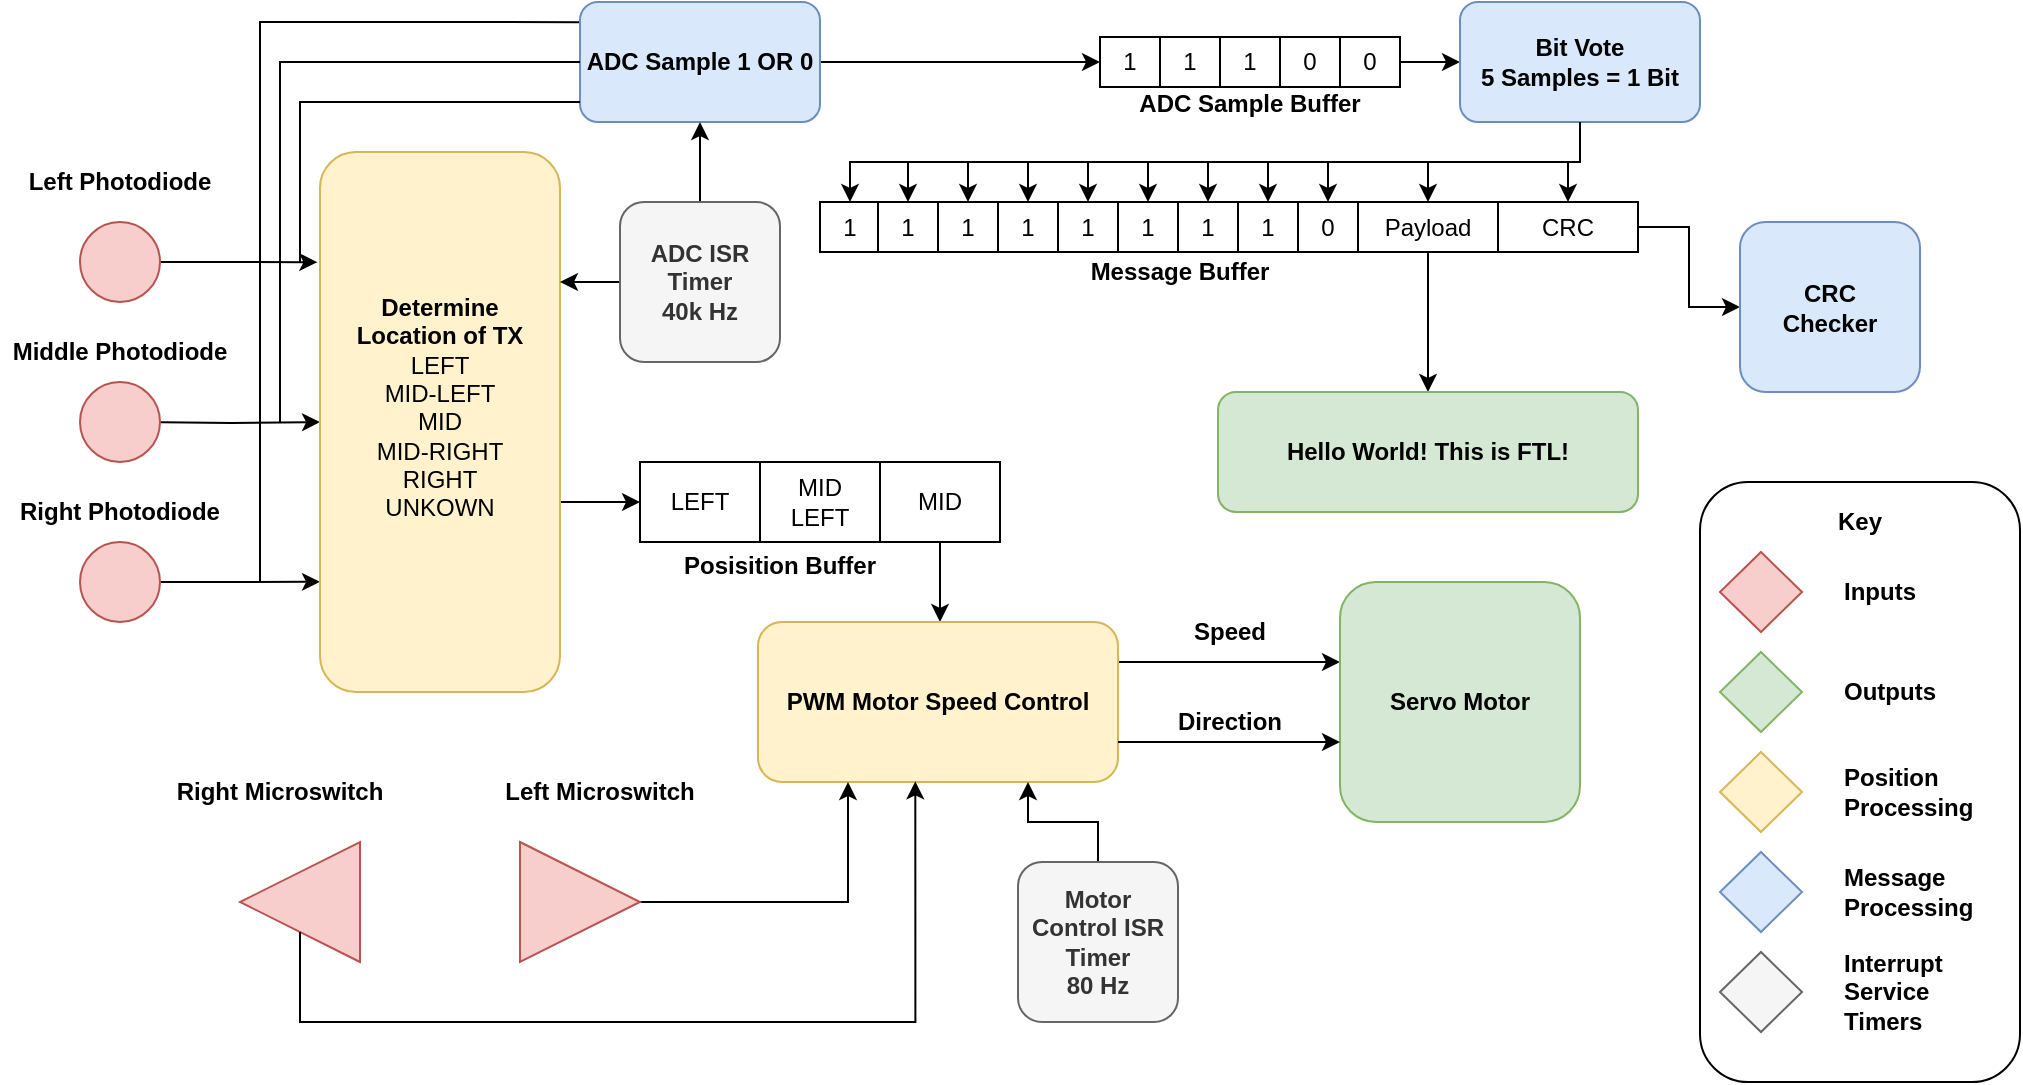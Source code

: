 <mxfile version="25.0.3">
  <diagram name="Page-1" id="uJWA0XU8A8i6pRbWtTfs">
    <mxGraphModel dx="936" dy="588" grid="1" gridSize="10" guides="1" tooltips="1" connect="1" arrows="1" fold="1" page="1" pageScale="1" pageWidth="850" pageHeight="1100" math="0" shadow="0">
      <root>
        <mxCell id="0" />
        <mxCell id="1" parent="0" />
        <mxCell id="qYzG8PUJJpeO185bwS53-140" value="" style="rounded=1;whiteSpace=wrap;html=1;" parent="1" vertex="1">
          <mxGeometry x="890" y="290" width="160" height="300" as="geometry" />
        </mxCell>
        <mxCell id="qYzG8PUJJpeO185bwS53-11" value="" style="edgeStyle=orthogonalEdgeStyle;rounded=0;orthogonalLoop=1;jettySize=auto;html=1;entryX=0;entryY=0.5;entryDx=0;entryDy=0;" parent="1" target="qYzG8PUJJpeO185bwS53-14" edge="1">
          <mxGeometry relative="1" as="geometry">
            <mxPoint x="110" y="260.0" as="sourcePoint" />
            <mxPoint x="190.26" y="240.0" as="targetPoint" />
          </mxGeometry>
        </mxCell>
        <mxCell id="qYzG8PUJJpeO185bwS53-3" value="" style="ellipse;whiteSpace=wrap;html=1;aspect=fixed;fillColor=#f8cecc;strokeColor=#b85450;" parent="1" vertex="1">
          <mxGeometry x="80" y="240" width="40" height="40" as="geometry" />
        </mxCell>
        <mxCell id="qYzG8PUJJpeO185bwS53-12" value="" style="edgeStyle=orthogonalEdgeStyle;rounded=0;orthogonalLoop=1;jettySize=auto;html=1;entryX=0;entryY=0.796;entryDx=0;entryDy=0;entryPerimeter=0;" parent="1" source="qYzG8PUJJpeO185bwS53-5" target="qYzG8PUJJpeO185bwS53-14" edge="1">
          <mxGeometry relative="1" as="geometry">
            <Array as="points" />
          </mxGeometry>
        </mxCell>
        <mxCell id="qYzG8PUJJpeO185bwS53-5" value="" style="ellipse;whiteSpace=wrap;html=1;aspect=fixed;fillColor=#f8cecc;strokeColor=#b85450;" parent="1" vertex="1">
          <mxGeometry x="80" y="320" width="40" height="40" as="geometry" />
        </mxCell>
        <mxCell id="qYzG8PUJJpeO185bwS53-10" value="" style="edgeStyle=orthogonalEdgeStyle;rounded=0;orthogonalLoop=1;jettySize=auto;html=1;entryX=-0.011;entryY=0.204;entryDx=0;entryDy=0;entryPerimeter=0;" parent="1" source="qYzG8PUJJpeO185bwS53-7" target="qYzG8PUJJpeO185bwS53-14" edge="1">
          <mxGeometry relative="1" as="geometry">
            <Array as="points" />
          </mxGeometry>
        </mxCell>
        <mxCell id="qYzG8PUJJpeO185bwS53-7" value="" style="ellipse;whiteSpace=wrap;html=1;aspect=fixed;fillColor=#f8cecc;strokeColor=#b85450;" parent="1" vertex="1">
          <mxGeometry x="80" y="160" width="40" height="40" as="geometry" />
        </mxCell>
        <mxCell id="qYzG8PUJJpeO185bwS53-98" style="edgeStyle=orthogonalEdgeStyle;rounded=0;orthogonalLoop=1;jettySize=auto;html=1;entryX=0;entryY=0.5;entryDx=0;entryDy=0;" parent="1" source="qYzG8PUJJpeO185bwS53-14" target="qYzG8PUJJpeO185bwS53-91" edge="1">
          <mxGeometry relative="1" as="geometry">
            <Array as="points">
              <mxPoint x="330" y="300" />
              <mxPoint x="330" y="300" />
            </Array>
          </mxGeometry>
        </mxCell>
        <mxCell id="qYzG8PUJJpeO185bwS53-14" value="&lt;div&gt;&lt;b&gt;Determine&lt;/b&gt;&lt;/div&gt;&lt;div&gt;&lt;b&gt;Location of TX&lt;/b&gt;&lt;/div&gt;&lt;div&gt;LEFT&lt;/div&gt;&lt;div&gt;MID-LEFT&lt;/div&gt;&lt;div&gt;MID&lt;br&gt;MID-RIGHT&lt;/div&gt;&lt;div&gt;RIGHT&lt;/div&gt;&lt;div&gt;UNKOWN&lt;/div&gt;&lt;div&gt;&lt;br&gt;&lt;/div&gt;" style="rounded=1;whiteSpace=wrap;html=1;fillColor=#fff2cc;strokeColor=#d6b656;" parent="1" vertex="1">
          <mxGeometry x="200" y="125" width="120" height="270" as="geometry" />
        </mxCell>
        <mxCell id="qYzG8PUJJpeO185bwS53-22" value="" style="endArrow=none;html=1;rounded=0;" parent="1" edge="1">
          <mxGeometry width="50" height="50" relative="1" as="geometry">
            <mxPoint x="170" y="340" as="sourcePoint" />
            <mxPoint x="170" y="260" as="targetPoint" />
          </mxGeometry>
        </mxCell>
        <mxCell id="qYzG8PUJJpeO185bwS53-23" value="" style="endArrow=none;html=1;rounded=0;entryX=0.004;entryY=0.168;entryDx=0;entryDy=0;entryPerimeter=0;" parent="1" target="qYzG8PUJJpeO185bwS53-36" edge="1">
          <mxGeometry width="50" height="50" relative="1" as="geometry">
            <mxPoint x="170" y="260" as="sourcePoint" />
            <mxPoint x="170" y="180" as="targetPoint" />
            <Array as="points">
              <mxPoint x="170" y="60" />
            </Array>
          </mxGeometry>
        </mxCell>
        <mxCell id="qYzG8PUJJpeO185bwS53-24" value="" style="endArrow=none;html=1;rounded=0;" parent="1" edge="1">
          <mxGeometry width="50" height="50" relative="1" as="geometry">
            <mxPoint x="180" y="260" as="sourcePoint" />
            <mxPoint x="180" y="180" as="targetPoint" />
          </mxGeometry>
        </mxCell>
        <mxCell id="qYzG8PUJJpeO185bwS53-46" value="" style="edgeStyle=orthogonalEdgeStyle;rounded=0;orthogonalLoop=1;jettySize=auto;html=1;entryX=0;entryY=0.5;entryDx=0;entryDy=0;" parent="1" source="qYzG8PUJJpeO185bwS53-36" target="qYzG8PUJJpeO185bwS53-40" edge="1">
          <mxGeometry relative="1" as="geometry" />
        </mxCell>
        <mxCell id="qYzG8PUJJpeO185bwS53-36" value="&lt;b&gt;ADC Sample 1 OR 0&lt;/b&gt;" style="rounded=1;whiteSpace=wrap;html=1;fillColor=#dae8fc;strokeColor=#6c8ebf;" parent="1" vertex="1">
          <mxGeometry x="330" y="50" width="120" height="60" as="geometry" />
        </mxCell>
        <mxCell id="qYzG8PUJJpeO185bwS53-38" value="" style="endArrow=none;html=1;rounded=0;" parent="1" edge="1">
          <mxGeometry width="50" height="50" relative="1" as="geometry">
            <mxPoint x="180" y="180" as="sourcePoint" />
            <mxPoint x="330" y="80" as="targetPoint" />
            <Array as="points">
              <mxPoint x="180" y="80" />
            </Array>
          </mxGeometry>
        </mxCell>
        <mxCell id="qYzG8PUJJpeO185bwS53-39" value="" style="endArrow=none;html=1;rounded=0;" parent="1" edge="1">
          <mxGeometry width="50" height="50" relative="1" as="geometry">
            <mxPoint x="190" y="180" as="sourcePoint" />
            <mxPoint x="330" y="100" as="targetPoint" />
            <Array as="points">
              <mxPoint x="190" y="100" />
            </Array>
          </mxGeometry>
        </mxCell>
        <mxCell id="qYzG8PUJJpeO185bwS53-40" value="1" style="rounded=0;whiteSpace=wrap;html=1;" parent="1" vertex="1">
          <mxGeometry x="590" y="67.5" width="30" height="25" as="geometry" />
        </mxCell>
        <mxCell id="qYzG8PUJJpeO185bwS53-41" value="1" style="rounded=0;whiteSpace=wrap;html=1;" parent="1" vertex="1">
          <mxGeometry x="620" y="67.5" width="30" height="25" as="geometry" />
        </mxCell>
        <mxCell id="qYzG8PUJJpeO185bwS53-43" value="1" style="rounded=0;whiteSpace=wrap;html=1;" parent="1" vertex="1">
          <mxGeometry x="650" y="67.5" width="30" height="25" as="geometry" />
        </mxCell>
        <mxCell id="qYzG8PUJJpeO185bwS53-44" value="0" style="rounded=0;whiteSpace=wrap;html=1;" parent="1" vertex="1">
          <mxGeometry x="680" y="67.5" width="30" height="25" as="geometry" />
        </mxCell>
        <mxCell id="qYzG8PUJJpeO185bwS53-48" value="" style="edgeStyle=orthogonalEdgeStyle;rounded=0;orthogonalLoop=1;jettySize=auto;html=1;" parent="1" source="qYzG8PUJJpeO185bwS53-45" target="qYzG8PUJJpeO185bwS53-47" edge="1">
          <mxGeometry relative="1" as="geometry" />
        </mxCell>
        <mxCell id="qYzG8PUJJpeO185bwS53-45" value="0" style="rounded=0;whiteSpace=wrap;html=1;" parent="1" vertex="1">
          <mxGeometry x="710" y="67.5" width="30" height="25" as="geometry" />
        </mxCell>
        <mxCell id="qYzG8PUJJpeO185bwS53-73" style="edgeStyle=orthogonalEdgeStyle;rounded=0;orthogonalLoop=1;jettySize=auto;html=1;entryX=0.5;entryY=0;entryDx=0;entryDy=0;" parent="1" source="qYzG8PUJJpeO185bwS53-47" target="qYzG8PUJJpeO185bwS53-56" edge="1">
          <mxGeometry relative="1" as="geometry">
            <Array as="points">
              <mxPoint x="720" y="130" />
              <mxPoint x="395" y="130" />
            </Array>
          </mxGeometry>
        </mxCell>
        <mxCell id="qYzG8PUJJpeO185bwS53-74" style="edgeStyle=orthogonalEdgeStyle;rounded=0;orthogonalLoop=1;jettySize=auto;html=1;entryX=0.5;entryY=0;entryDx=0;entryDy=0;" parent="1" source="qYzG8PUJJpeO185bwS53-47" target="qYzG8PUJJpeO185bwS53-57" edge="1">
          <mxGeometry relative="1" as="geometry">
            <Array as="points">
              <mxPoint x="720" y="130" />
              <mxPoint x="425" y="130" />
            </Array>
          </mxGeometry>
        </mxCell>
        <mxCell id="qYzG8PUJJpeO185bwS53-75" style="edgeStyle=orthogonalEdgeStyle;rounded=0;orthogonalLoop=1;jettySize=auto;html=1;entryX=0.5;entryY=0;entryDx=0;entryDy=0;" parent="1" source="qYzG8PUJJpeO185bwS53-47" target="qYzG8PUJJpeO185bwS53-58" edge="1">
          <mxGeometry relative="1" as="geometry">
            <Array as="points">
              <mxPoint x="720" y="130" />
              <mxPoint x="455" y="130" />
            </Array>
          </mxGeometry>
        </mxCell>
        <mxCell id="qYzG8PUJJpeO185bwS53-76" style="edgeStyle=orthogonalEdgeStyle;rounded=0;orthogonalLoop=1;jettySize=auto;html=1;entryX=0.5;entryY=0;entryDx=0;entryDy=0;" parent="1" source="qYzG8PUJJpeO185bwS53-47" target="qYzG8PUJJpeO185bwS53-59" edge="1">
          <mxGeometry relative="1" as="geometry">
            <Array as="points">
              <mxPoint x="720" y="130" />
              <mxPoint x="485" y="130" />
            </Array>
          </mxGeometry>
        </mxCell>
        <mxCell id="qYzG8PUJJpeO185bwS53-77" style="edgeStyle=orthogonalEdgeStyle;rounded=0;orthogonalLoop=1;jettySize=auto;html=1;entryX=0.5;entryY=0;entryDx=0;entryDy=0;" parent="1" source="qYzG8PUJJpeO185bwS53-47" target="qYzG8PUJJpeO185bwS53-61" edge="1">
          <mxGeometry relative="1" as="geometry">
            <Array as="points">
              <mxPoint x="720" y="130" />
              <mxPoint x="515" y="130" />
            </Array>
          </mxGeometry>
        </mxCell>
        <mxCell id="qYzG8PUJJpeO185bwS53-79" style="edgeStyle=orthogonalEdgeStyle;rounded=0;orthogonalLoop=1;jettySize=auto;html=1;entryX=0.5;entryY=0;entryDx=0;entryDy=0;" parent="1" source="qYzG8PUJJpeO185bwS53-47" target="qYzG8PUJJpeO185bwS53-62" edge="1">
          <mxGeometry relative="1" as="geometry">
            <Array as="points">
              <mxPoint x="720" y="130" />
              <mxPoint x="545" y="130" />
            </Array>
          </mxGeometry>
        </mxCell>
        <mxCell id="qYzG8PUJJpeO185bwS53-80" style="edgeStyle=orthogonalEdgeStyle;rounded=0;orthogonalLoop=1;jettySize=auto;html=1;entryX=0.5;entryY=0;entryDx=0;entryDy=0;" parent="1" source="qYzG8PUJJpeO185bwS53-47" target="qYzG8PUJJpeO185bwS53-63" edge="1">
          <mxGeometry relative="1" as="geometry">
            <Array as="points">
              <mxPoint x="720" y="130" />
              <mxPoint x="575" y="130" />
            </Array>
          </mxGeometry>
        </mxCell>
        <mxCell id="qYzG8PUJJpeO185bwS53-81" style="edgeStyle=orthogonalEdgeStyle;rounded=0;orthogonalLoop=1;jettySize=auto;html=1;entryX=0.5;entryY=0;entryDx=0;entryDy=0;" parent="1" source="qYzG8PUJJpeO185bwS53-47" target="qYzG8PUJJpeO185bwS53-64" edge="1">
          <mxGeometry relative="1" as="geometry">
            <Array as="points">
              <mxPoint x="720" y="130" />
              <mxPoint x="605" y="130" />
            </Array>
          </mxGeometry>
        </mxCell>
        <mxCell id="qYzG8PUJJpeO185bwS53-82" style="edgeStyle=orthogonalEdgeStyle;rounded=0;orthogonalLoop=1;jettySize=auto;html=1;entryX=0.5;entryY=0;entryDx=0;entryDy=0;" parent="1" source="qYzG8PUJJpeO185bwS53-47" target="qYzG8PUJJpeO185bwS53-65" edge="1">
          <mxGeometry relative="1" as="geometry" />
        </mxCell>
        <mxCell id="qYzG8PUJJpeO185bwS53-84" style="edgeStyle=orthogonalEdgeStyle;rounded=0;orthogonalLoop=1;jettySize=auto;html=1;entryX=0.5;entryY=0;entryDx=0;entryDy=0;" parent="1" source="qYzG8PUJJpeO185bwS53-47" target="qYzG8PUJJpeO185bwS53-66" edge="1">
          <mxGeometry relative="1" as="geometry" />
        </mxCell>
        <mxCell id="qYzG8PUJJpeO185bwS53-47" value="&lt;b&gt;Bit Vote&lt;/b&gt;&lt;div&gt;&lt;b&gt;5 Samples = 1 Bit&lt;/b&gt;&lt;/div&gt;" style="rounded=1;whiteSpace=wrap;html=1;fillColor=#dae8fc;strokeColor=#6c8ebf;" parent="1" vertex="1">
          <mxGeometry x="770" y="50" width="120" height="60" as="geometry" />
        </mxCell>
        <mxCell id="qYzG8PUJJpeO185bwS53-55" value="1" style="rounded=0;whiteSpace=wrap;html=1;" parent="1" vertex="1">
          <mxGeometry x="450" y="150" width="30" height="25" as="geometry" />
        </mxCell>
        <mxCell id="qYzG8PUJJpeO185bwS53-56" value="1" style="rounded=0;whiteSpace=wrap;html=1;" parent="1" vertex="1">
          <mxGeometry x="479" y="150" width="30" height="25" as="geometry" />
        </mxCell>
        <mxCell id="qYzG8PUJJpeO185bwS53-57" value="1" style="rounded=0;whiteSpace=wrap;html=1;" parent="1" vertex="1">
          <mxGeometry x="509" y="150" width="30" height="25" as="geometry" />
        </mxCell>
        <mxCell id="qYzG8PUJJpeO185bwS53-58" value="1" style="rounded=0;whiteSpace=wrap;html=1;" parent="1" vertex="1">
          <mxGeometry x="539" y="150" width="30" height="25" as="geometry" />
        </mxCell>
        <mxCell id="qYzG8PUJJpeO185bwS53-59" value="1" style="rounded=0;whiteSpace=wrap;html=1;" parent="1" vertex="1">
          <mxGeometry x="569" y="150" width="30" height="25" as="geometry" />
        </mxCell>
        <mxCell id="qYzG8PUJJpeO185bwS53-60" value="&lt;b&gt;ADC Sample Buffer&lt;/b&gt;" style="text;strokeColor=none;align=center;fillColor=none;html=1;verticalAlign=middle;whiteSpace=wrap;rounded=0;" parent="1" vertex="1">
          <mxGeometry x="605" y="90" width="120" height="22" as="geometry" />
        </mxCell>
        <mxCell id="qYzG8PUJJpeO185bwS53-61" value="1" style="rounded=0;whiteSpace=wrap;html=1;" parent="1" vertex="1">
          <mxGeometry x="599" y="150" width="30" height="25" as="geometry" />
        </mxCell>
        <mxCell id="qYzG8PUJJpeO185bwS53-62" value="1" style="rounded=0;whiteSpace=wrap;html=1;" parent="1" vertex="1">
          <mxGeometry x="629" y="150" width="30" height="25" as="geometry" />
        </mxCell>
        <mxCell id="qYzG8PUJJpeO185bwS53-63" value="1" style="rounded=0;whiteSpace=wrap;html=1;" parent="1" vertex="1">
          <mxGeometry x="659" y="150" width="30" height="25" as="geometry" />
        </mxCell>
        <mxCell id="qYzG8PUJJpeO185bwS53-64" value="0" style="rounded=0;whiteSpace=wrap;html=1;" parent="1" vertex="1">
          <mxGeometry x="689" y="150" width="30" height="25" as="geometry" />
        </mxCell>
        <mxCell id="qYzG8PUJJpeO185bwS53-88" value="" style="edgeStyle=orthogonalEdgeStyle;rounded=0;orthogonalLoop=1;jettySize=auto;html=1;" parent="1" source="qYzG8PUJJpeO185bwS53-65" target="qYzG8PUJJpeO185bwS53-85" edge="1">
          <mxGeometry relative="1" as="geometry" />
        </mxCell>
        <mxCell id="qYzG8PUJJpeO185bwS53-65" value="Payload" style="rounded=0;whiteSpace=wrap;html=1;" parent="1" vertex="1">
          <mxGeometry x="719" y="150" width="70" height="25" as="geometry" />
        </mxCell>
        <mxCell id="qYzG8PUJJpeO185bwS53-102" style="edgeStyle=orthogonalEdgeStyle;rounded=0;orthogonalLoop=1;jettySize=auto;html=1;entryX=0;entryY=0.5;entryDx=0;entryDy=0;" parent="1" source="qYzG8PUJJpeO185bwS53-66" target="qYzG8PUJJpeO185bwS53-101" edge="1">
          <mxGeometry relative="1" as="geometry" />
        </mxCell>
        <mxCell id="qYzG8PUJJpeO185bwS53-66" value="CRC" style="rounded=0;whiteSpace=wrap;html=1;" parent="1" vertex="1">
          <mxGeometry x="789" y="150" width="70" height="25" as="geometry" />
        </mxCell>
        <mxCell id="qYzG8PUJJpeO185bwS53-67" value="" style="endArrow=classic;html=1;rounded=0;exitX=0.5;exitY=1;exitDx=0;exitDy=0;entryX=0.5;entryY=0;entryDx=0;entryDy=0;" parent="1" source="qYzG8PUJJpeO185bwS53-47" target="qYzG8PUJJpeO185bwS53-55" edge="1">
          <mxGeometry width="50" height="50" relative="1" as="geometry">
            <mxPoint x="490" y="230" as="sourcePoint" />
            <mxPoint x="540" y="180" as="targetPoint" />
            <Array as="points">
              <mxPoint x="830" y="130" />
              <mxPoint x="720" y="130" />
              <mxPoint x="465" y="130" />
            </Array>
          </mxGeometry>
        </mxCell>
        <mxCell id="qYzG8PUJJpeO185bwS53-85" value="&lt;b&gt;Hello World! This is FTL!&lt;/b&gt;" style="rounded=1;whiteSpace=wrap;html=1;fillColor=#d5e8d4;strokeColor=#82b366;" parent="1" vertex="1">
          <mxGeometry x="649" y="245" width="210" height="60" as="geometry" />
        </mxCell>
        <mxCell id="qYzG8PUJJpeO185bwS53-90" value="" style="edgeStyle=orthogonalEdgeStyle;rounded=0;orthogonalLoop=1;jettySize=auto;html=1;" parent="1" source="qYzG8PUJJpeO185bwS53-87" target="qYzG8PUJJpeO185bwS53-36" edge="1">
          <mxGeometry relative="1" as="geometry" />
        </mxCell>
        <mxCell id="qYzG8PUJJpeO185bwS53-93" value="" style="edgeStyle=orthogonalEdgeStyle;rounded=0;orthogonalLoop=1;jettySize=auto;html=1;" parent="1" source="qYzG8PUJJpeO185bwS53-87" target="qYzG8PUJJpeO185bwS53-14" edge="1">
          <mxGeometry relative="1" as="geometry">
            <Array as="points">
              <mxPoint x="340" y="190" />
              <mxPoint x="340" y="190" />
            </Array>
          </mxGeometry>
        </mxCell>
        <mxCell id="qYzG8PUJJpeO185bwS53-87" value="&lt;b&gt;ADC ISR Timer&lt;/b&gt;&lt;div&gt;&lt;b&gt;40k Hz&lt;/b&gt;&lt;/div&gt;" style="rounded=1;whiteSpace=wrap;html=1;fillColor=#f5f5f5;fontColor=#333333;strokeColor=#666666;" parent="1" vertex="1">
          <mxGeometry x="350" y="150" width="80" height="80" as="geometry" />
        </mxCell>
        <mxCell id="qYzG8PUJJpeO185bwS53-91" value="LEFT" style="rounded=0;whiteSpace=wrap;html=1;" parent="1" vertex="1">
          <mxGeometry x="360" y="280" width="60" height="40" as="geometry" />
        </mxCell>
        <mxCell id="qYzG8PUJJpeO185bwS53-92" value="&lt;b&gt;Message Buffer&lt;/b&gt;" style="text;strokeColor=none;align=center;fillColor=none;html=1;verticalAlign=middle;whiteSpace=wrap;rounded=0;" parent="1" vertex="1">
          <mxGeometry x="580" y="170" width="100" height="30" as="geometry" />
        </mxCell>
        <mxCell id="qYzG8PUJJpeO185bwS53-103" value="" style="edgeStyle=orthogonalEdgeStyle;rounded=0;orthogonalLoop=1;jettySize=auto;html=1;" parent="1" source="qYzG8PUJJpeO185bwS53-94" target="qYzG8PUJJpeO185bwS53-99" edge="1">
          <mxGeometry relative="1" as="geometry">
            <Array as="points">
              <mxPoint x="510" y="300" />
            </Array>
          </mxGeometry>
        </mxCell>
        <mxCell id="qYzG8PUJJpeO185bwS53-94" value="MID&lt;div&gt;LEFT&lt;/div&gt;" style="rounded=0;whiteSpace=wrap;html=1;" parent="1" vertex="1">
          <mxGeometry x="420" y="280" width="60" height="40" as="geometry" />
        </mxCell>
        <mxCell id="qYzG8PUJJpeO185bwS53-95" value="MID" style="rounded=0;whiteSpace=wrap;html=1;" parent="1" vertex="1">
          <mxGeometry x="480" y="280" width="60" height="40" as="geometry" />
        </mxCell>
        <mxCell id="qYzG8PUJJpeO185bwS53-105" value="" style="edgeStyle=orthogonalEdgeStyle;rounded=0;orthogonalLoop=1;jettySize=auto;html=1;" parent="1" source="qYzG8PUJJpeO185bwS53-99" target="qYzG8PUJJpeO185bwS53-100" edge="1">
          <mxGeometry relative="1" as="geometry">
            <Array as="points">
              <mxPoint x="660" y="380" />
              <mxPoint x="660" y="380" />
            </Array>
          </mxGeometry>
        </mxCell>
        <mxCell id="qYzG8PUJJpeO185bwS53-99" value="&lt;b&gt;PWM Motor Speed Control&lt;/b&gt;" style="rounded=1;whiteSpace=wrap;html=1;fillColor=#fff2cc;strokeColor=#d6b656;" parent="1" vertex="1">
          <mxGeometry x="419" y="360" width="180" height="80" as="geometry" />
        </mxCell>
        <mxCell id="qYzG8PUJJpeO185bwS53-100" value="&lt;b&gt;Servo Motor&lt;/b&gt;" style="rounded=1;whiteSpace=wrap;html=1;fillColor=#d5e8d4;strokeColor=#82b366;" parent="1" vertex="1">
          <mxGeometry x="710" y="340" width="120" height="120" as="geometry" />
        </mxCell>
        <mxCell id="qYzG8PUJJpeO185bwS53-101" value="&lt;b&gt;CRC&lt;/b&gt;&lt;div&gt;&lt;b&gt;Checker&lt;/b&gt;&lt;/div&gt;" style="rounded=1;whiteSpace=wrap;html=1;fillColor=#dae8fc;strokeColor=#6c8ebf;" parent="1" vertex="1">
          <mxGeometry x="910" y="160" width="90" height="85" as="geometry" />
        </mxCell>
        <mxCell id="qYzG8PUJJpeO185bwS53-104" value="&lt;b&gt;Posisition Buffer&lt;/b&gt;" style="text;strokeColor=none;align=center;fillColor=none;html=1;verticalAlign=middle;whiteSpace=wrap;rounded=0;" parent="1" vertex="1">
          <mxGeometry x="380" y="320" width="100" height="24" as="geometry" />
        </mxCell>
        <mxCell id="qYzG8PUJJpeO185bwS53-106" value="" style="edgeStyle=orthogonalEdgeStyle;rounded=0;orthogonalLoop=1;jettySize=auto;html=1;" parent="1" edge="1">
          <mxGeometry relative="1" as="geometry">
            <mxPoint x="599" y="420" as="sourcePoint" />
            <mxPoint x="710" y="420" as="targetPoint" />
          </mxGeometry>
        </mxCell>
        <mxCell id="qYzG8PUJJpeO185bwS53-109" value="&lt;b&gt;Speed&lt;/b&gt;" style="text;strokeColor=none;align=center;fillColor=none;html=1;verticalAlign=middle;whiteSpace=wrap;rounded=0;" parent="1" vertex="1">
          <mxGeometry x="625" y="350" width="60" height="30" as="geometry" />
        </mxCell>
        <mxCell id="qYzG8PUJJpeO185bwS53-112" value="&lt;b&gt;Direction&lt;/b&gt;" style="text;strokeColor=none;align=center;fillColor=none;html=1;verticalAlign=middle;whiteSpace=wrap;rounded=0;" parent="1" vertex="1">
          <mxGeometry x="625" y="395" width="60" height="30" as="geometry" />
        </mxCell>
        <mxCell id="qYzG8PUJJpeO185bwS53-113" value="&lt;b&gt;Left Photodiode&lt;/b&gt;" style="text;strokeColor=none;align=center;fillColor=none;html=1;verticalAlign=middle;whiteSpace=wrap;rounded=0;" parent="1" vertex="1">
          <mxGeometry x="40" y="125" width="120" height="30" as="geometry" />
        </mxCell>
        <mxCell id="qYzG8PUJJpeO185bwS53-114" value="&lt;b&gt;Middle Photodiode&lt;/b&gt;" style="text;strokeColor=none;align=center;fillColor=none;html=1;verticalAlign=middle;whiteSpace=wrap;rounded=0;" parent="1" vertex="1">
          <mxGeometry x="40" y="210" width="120" height="30" as="geometry" />
        </mxCell>
        <mxCell id="qYzG8PUJJpeO185bwS53-115" value="&lt;b&gt;Right Photodiode&lt;/b&gt;" style="text;strokeColor=none;align=center;fillColor=none;html=1;verticalAlign=middle;whiteSpace=wrap;rounded=0;" parent="1" vertex="1">
          <mxGeometry x="40" y="290" width="120" height="30" as="geometry" />
        </mxCell>
        <mxCell id="qYzG8PUJJpeO185bwS53-120" style="edgeStyle=orthogonalEdgeStyle;rounded=0;orthogonalLoop=1;jettySize=auto;html=1;entryX=0.25;entryY=1;entryDx=0;entryDy=0;" parent="1" source="qYzG8PUJJpeO185bwS53-116" target="qYzG8PUJJpeO185bwS53-99" edge="1">
          <mxGeometry relative="1" as="geometry" />
        </mxCell>
        <mxCell id="qYzG8PUJJpeO185bwS53-116" value="" style="triangle;whiteSpace=wrap;html=1;fillColor=#f8cecc;strokeColor=#b85450;" parent="1" vertex="1">
          <mxGeometry x="300" y="470" width="60" height="60" as="geometry" />
        </mxCell>
        <mxCell id="qYzG8PUJJpeO185bwS53-117" value="" style="triangle;whiteSpace=wrap;html=1;direction=west;fillColor=#f8cecc;strokeColor=#b85450;" parent="1" vertex="1">
          <mxGeometry x="160" y="470" width="60" height="60" as="geometry" />
        </mxCell>
        <mxCell id="qYzG8PUJJpeO185bwS53-118" value="&lt;b&gt;Right Microswitch&lt;/b&gt;" style="text;strokeColor=none;align=center;fillColor=none;html=1;verticalAlign=middle;whiteSpace=wrap;rounded=0;" parent="1" vertex="1">
          <mxGeometry x="120" y="430" width="120" height="30" as="geometry" />
        </mxCell>
        <mxCell id="qYzG8PUJJpeO185bwS53-119" value="&lt;b&gt;Left Microswitch&lt;/b&gt;" style="text;strokeColor=none;align=center;fillColor=none;html=1;verticalAlign=middle;whiteSpace=wrap;rounded=0;" parent="1" vertex="1">
          <mxGeometry x="280" y="430" width="120" height="30" as="geometry" />
        </mxCell>
        <mxCell id="qYzG8PUJJpeO185bwS53-122" style="edgeStyle=orthogonalEdgeStyle;rounded=0;orthogonalLoop=1;jettySize=auto;html=1;entryX=0.437;entryY=0.996;entryDx=0;entryDy=0;entryPerimeter=0;" parent="1" source="qYzG8PUJJpeO185bwS53-117" target="qYzG8PUJJpeO185bwS53-99" edge="1">
          <mxGeometry relative="1" as="geometry">
            <Array as="points">
              <mxPoint x="190" y="560" />
              <mxPoint x="498" y="560" />
            </Array>
          </mxGeometry>
        </mxCell>
        <mxCell id="qYzG8PUJJpeO185bwS53-126" style="edgeStyle=orthogonalEdgeStyle;rounded=0;orthogonalLoop=1;jettySize=auto;html=1;entryX=0.75;entryY=1;entryDx=0;entryDy=0;" parent="1" source="qYzG8PUJJpeO185bwS53-123" target="qYzG8PUJJpeO185bwS53-99" edge="1">
          <mxGeometry relative="1" as="geometry" />
        </mxCell>
        <mxCell id="qYzG8PUJJpeO185bwS53-123" value="&lt;b&gt;Motor Control ISR Timer&lt;/b&gt;&lt;div&gt;&lt;b&gt;80 Hz&lt;/b&gt;&lt;/div&gt;" style="rounded=1;whiteSpace=wrap;html=1;fillColor=#f5f5f5;fontColor=#333333;strokeColor=#666666;" parent="1" vertex="1">
          <mxGeometry x="549" y="480" width="80" height="80" as="geometry" />
        </mxCell>
        <mxCell id="qYzG8PUJJpeO185bwS53-128" value="" style="rhombus;whiteSpace=wrap;html=1;fillColor=#f8cecc;strokeColor=#b85450;" parent="1" vertex="1">
          <mxGeometry x="900" y="325" width="41" height="40" as="geometry" />
        </mxCell>
        <mxCell id="qYzG8PUJJpeO185bwS53-129" value="" style="rhombus;whiteSpace=wrap;html=1;fillColor=#d5e8d4;strokeColor=#82b366;" parent="1" vertex="1">
          <mxGeometry x="900" y="375" width="41" height="40" as="geometry" />
        </mxCell>
        <mxCell id="qYzG8PUJJpeO185bwS53-130" value="" style="rhombus;whiteSpace=wrap;html=1;fillColor=#fff2cc;strokeColor=#d6b656;" parent="1" vertex="1">
          <mxGeometry x="900" y="425" width="41" height="40" as="geometry" />
        </mxCell>
        <mxCell id="qYzG8PUJJpeO185bwS53-131" value="" style="rhombus;whiteSpace=wrap;html=1;fillColor=#dae8fc;strokeColor=#6c8ebf;" parent="1" vertex="1">
          <mxGeometry x="900" y="475" width="41" height="40" as="geometry" />
        </mxCell>
        <mxCell id="qYzG8PUJJpeO185bwS53-132" value="" style="rhombus;whiteSpace=wrap;html=1;fillColor=#f5f5f5;strokeColor=#666666;fontColor=#333333;" parent="1" vertex="1">
          <mxGeometry x="900" y="525" width="41" height="40" as="geometry" />
        </mxCell>
        <mxCell id="qYzG8PUJJpeO185bwS53-133" value="&lt;b&gt;Inputs&lt;/b&gt;" style="text;strokeColor=none;align=left;fillColor=none;html=1;verticalAlign=middle;whiteSpace=wrap;rounded=0;" parent="1" vertex="1">
          <mxGeometry x="960" y="330" width="60" height="30" as="geometry" />
        </mxCell>
        <mxCell id="qYzG8PUJJpeO185bwS53-135" value="&lt;b&gt;Outputs&lt;/b&gt;" style="text;strokeColor=none;align=left;fillColor=none;html=1;verticalAlign=middle;whiteSpace=wrap;rounded=0;" parent="1" vertex="1">
          <mxGeometry x="960" y="380" width="60" height="30" as="geometry" />
        </mxCell>
        <mxCell id="qYzG8PUJJpeO185bwS53-137" value="&lt;b&gt;Position Processing&lt;/b&gt;" style="text;strokeColor=none;align=left;fillColor=none;html=1;verticalAlign=middle;whiteSpace=wrap;rounded=0;" parent="1" vertex="1">
          <mxGeometry x="960" y="430" width="60" height="30" as="geometry" />
        </mxCell>
        <mxCell id="qYzG8PUJJpeO185bwS53-138" value="&lt;b&gt;Message Processing&lt;/b&gt;" style="text;strokeColor=none;align=left;fillColor=none;html=1;verticalAlign=middle;whiteSpace=wrap;rounded=0;" parent="1" vertex="1">
          <mxGeometry x="960" y="480" width="60" height="30" as="geometry" />
        </mxCell>
        <mxCell id="qYzG8PUJJpeO185bwS53-139" value="&lt;b&gt;Interrupt Service Timers&lt;/b&gt;" style="text;strokeColor=none;align=left;fillColor=none;html=1;verticalAlign=middle;whiteSpace=wrap;rounded=0;" parent="1" vertex="1">
          <mxGeometry x="960" y="530" width="80" height="30" as="geometry" />
        </mxCell>
        <mxCell id="qYzG8PUJJpeO185bwS53-141" value="&lt;b&gt;Key&lt;/b&gt;" style="text;strokeColor=none;align=center;fillColor=none;html=1;verticalAlign=middle;whiteSpace=wrap;rounded=0;" parent="1" vertex="1">
          <mxGeometry x="940" y="295" width="60" height="30" as="geometry" />
        </mxCell>
      </root>
    </mxGraphModel>
  </diagram>
</mxfile>
